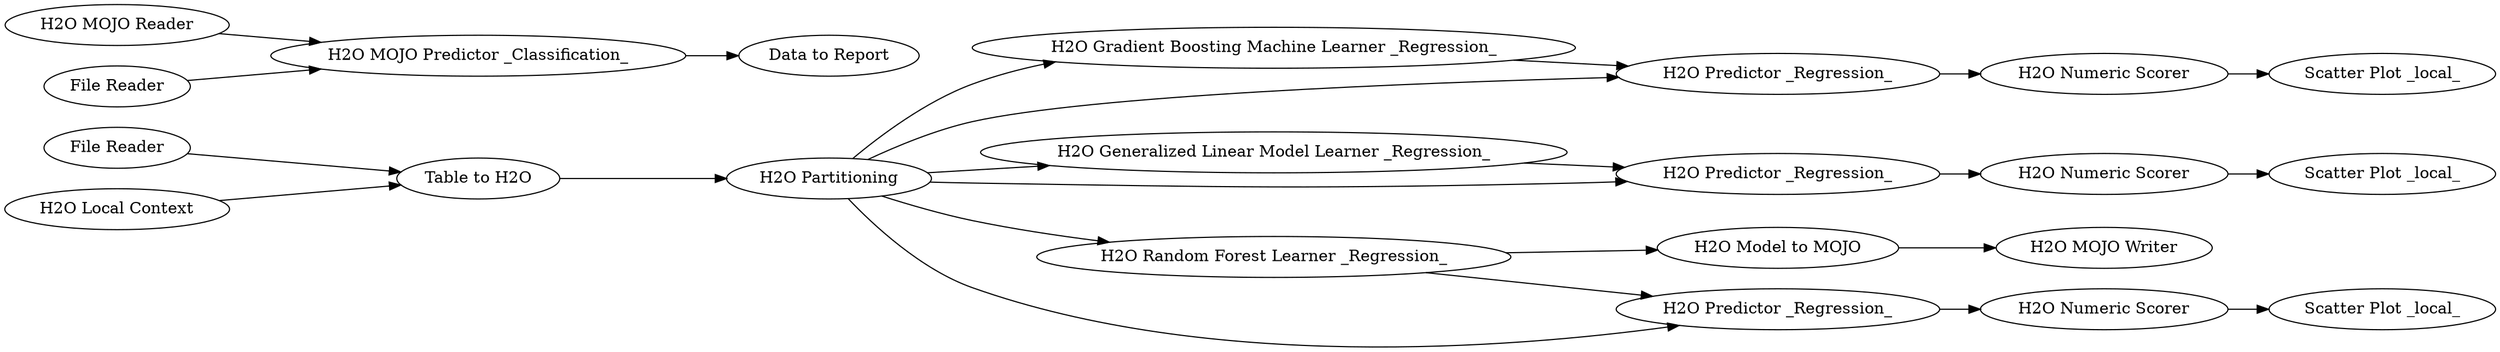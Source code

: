 digraph {
	1 [label="File Reader"]
	2 [label="H2O Local Context"]
	3 [label="Table to H2O"]
	4 [label="H2O Partitioning"]
	5 [label="H2O MOJO Reader"]
	6 [label="File Reader"]
	7 [label="H2O MOJO Predictor _Classification_"]
	8 [label="Data to Report"]
	9 [label="H2O Gradient Boosting Machine Learner _Regression_"]
	10 [label="H2O Generalized Linear Model Learner _Regression_"]
	11 [label="H2O Random Forest Learner _Regression_"]
	12 [label="H2O Model to MOJO"]
	13 [label="H2O MOJO Writer"]
	14 [label="H2O Predictor _Regression_"]
	15 [label="H2O Numeric Scorer"]
	16 [label="Scatter Plot _local_"]
	17 [label="Scatter Plot _local_"]
	18 [label="Scatter Plot _local_"]
	19 [label="H2O Numeric Scorer"]
	20 [label="H2O Numeric Scorer"]
	21 [label="H2O Predictor _Regression_"]
	22 [label="H2O Predictor _Regression_"]
	1 -> 3
	2 -> 3
	3 -> 4
	4 -> 9
	4 -> 11
	4 -> 10
	4 -> 21
	4 -> 22
	4 -> 14
	5 -> 7
	6 -> 7
	7 -> 8
	9 -> 21
	10 -> 22
	11 -> 12
	11 -> 14
	12 -> 13
	14 -> 15
	15 -> 16
	19 -> 17
	20 -> 18
	21 -> 20
	22 -> 19
	rankdir=LR
}

